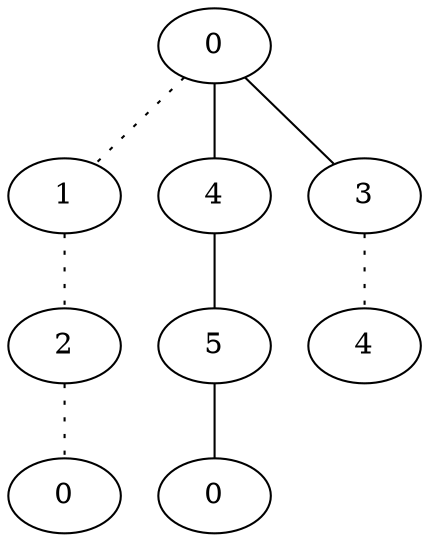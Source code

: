 graph {
a0[label=0];
a1[label=1];
a2[label=2];
a3[label=0];
a4[label=4];
a5[label=5];
a6[label=0];
a7[label=3];
a8[label=4];
a0 -- a1 [style=dotted];
a0 -- a4;
a0 -- a7;
a1 -- a2 [style=dotted];
a2 -- a3 [style=dotted];
a4 -- a5;
a5 -- a6;
a7 -- a8 [style=dotted];
}
